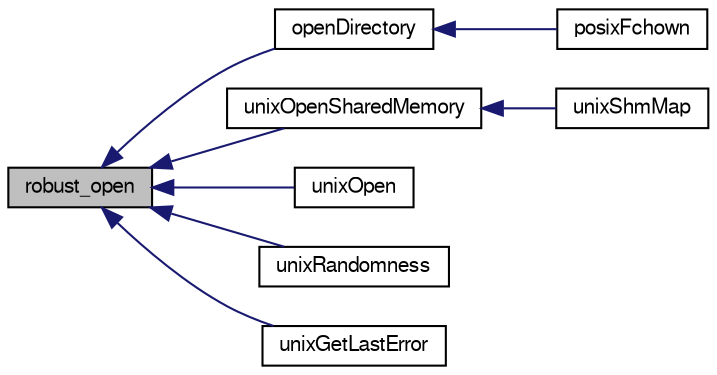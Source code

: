 digraph "robust_open"
{
  edge [fontname="FreeSans",fontsize="10",labelfontname="FreeSans",labelfontsize="10"];
  node [fontname="FreeSans",fontsize="10",shape=record];
  rankdir="LR";
  Node279147 [label="robust_open",height=0.2,width=0.4,color="black", fillcolor="grey75", style="filled", fontcolor="black"];
  Node279147 -> Node279148 [dir="back",color="midnightblue",fontsize="10",style="solid",fontname="FreeSans"];
  Node279148 [label="openDirectory",height=0.2,width=0.4,color="black", fillcolor="white", style="filled",URL="$sqlite3_8c.html#a34c67a19bf6632f4c0f362ec5f2d2a1b"];
  Node279148 -> Node279149 [dir="back",color="midnightblue",fontsize="10",style="solid",fontname="FreeSans"];
  Node279149 [label="posixFchown",height=0.2,width=0.4,color="black", fillcolor="white", style="filled",URL="$sqlite3_8c.html#a817f654b26d87167baa6d42a71b75b7e"];
  Node279147 -> Node279150 [dir="back",color="midnightblue",fontsize="10",style="solid",fontname="FreeSans"];
  Node279150 [label="unixOpenSharedMemory",height=0.2,width=0.4,color="black", fillcolor="white", style="filled",URL="$sqlite3_8c.html#a30775afa2e08ca6ddc7853326afed7c7"];
  Node279150 -> Node279151 [dir="back",color="midnightblue",fontsize="10",style="solid",fontname="FreeSans"];
  Node279151 [label="unixShmMap",height=0.2,width=0.4,color="black", fillcolor="white", style="filled",URL="$sqlite3_8c.html#aeaa77f0ab08a4f4ee5f86e8c9727e974"];
  Node279147 -> Node279152 [dir="back",color="midnightblue",fontsize="10",style="solid",fontname="FreeSans"];
  Node279152 [label="unixOpen",height=0.2,width=0.4,color="black", fillcolor="white", style="filled",URL="$sqlite3_8c.html#a8ed5efc47b6e14f7805cd1bb9b215775"];
  Node279147 -> Node279153 [dir="back",color="midnightblue",fontsize="10",style="solid",fontname="FreeSans"];
  Node279153 [label="unixRandomness",height=0.2,width=0.4,color="black", fillcolor="white", style="filled",URL="$sqlite3_8c.html#a9006328b44a687fe13c07acc7aab68da"];
  Node279147 -> Node279154 [dir="back",color="midnightblue",fontsize="10",style="solid",fontname="FreeSans"];
  Node279154 [label="unixGetLastError",height=0.2,width=0.4,color="black", fillcolor="white", style="filled",URL="$sqlite3_8c.html#aed1e42f49d74b419c3c85b559dd61240"];
}
